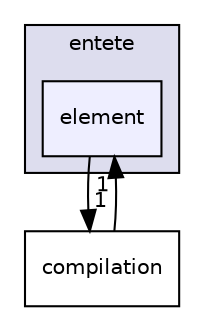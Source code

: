 digraph "entete/element" {
  compound=true
  node [ fontsize="10", fontname="Helvetica"];
  edge [ labelfontsize="10", labelfontname="Helvetica"];
  subgraph clusterdir_2db5f1c5034b754c69755a32007f81b7 {
    graph [ bgcolor="#ddddee", pencolor="black", label="entete" fontname="Helvetica", fontsize="10", URL="dir_2db5f1c5034b754c69755a32007f81b7.html"]
  dir_4832fa68ea590285dd7ec4a85118439c [shape=box, label="element", style="filled", fillcolor="#eeeeff", pencolor="black", URL="dir_4832fa68ea590285dd7ec4a85118439c.html"];
  }
  dir_025f2efb297e71da6e984e4b77e3ffdf [shape=box label="compilation" URL="dir_025f2efb297e71da6e984e4b77e3ffdf.html"];
  dir_4832fa68ea590285dd7ec4a85118439c->dir_025f2efb297e71da6e984e4b77e3ffdf [headlabel="1", labeldistance=1.5 headhref="dir_000004_000002.html"];
  dir_025f2efb297e71da6e984e4b77e3ffdf->dir_4832fa68ea590285dd7ec4a85118439c [headlabel="1", labeldistance=1.5 headhref="dir_000002_000004.html"];
}
